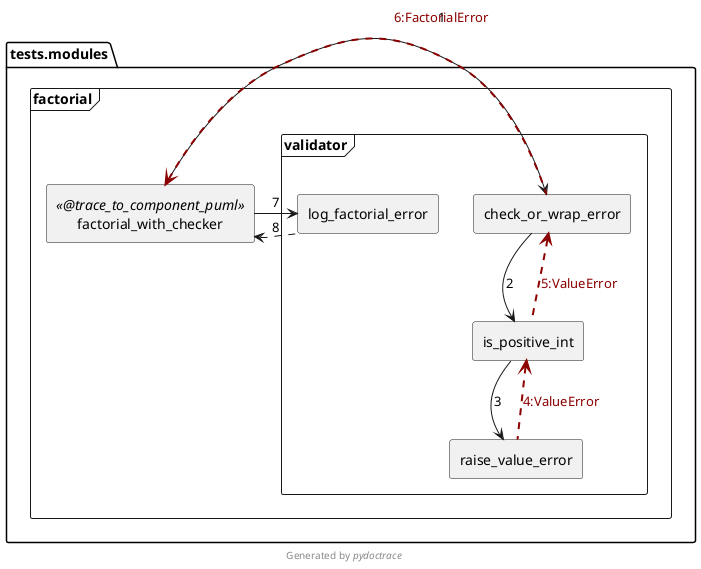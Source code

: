 @startuml tests.modules.factorial.factorial_with_checker-component
skinparam BoxPadding 10
skinparam componentStyle rectangle

package tests.modules {
  frame factorial {
    [tests.modules.factorial.factorial_with_checker] as "factorial_with_checker" << @trace_to_component_puml >>
    frame validator {
      [tests.modules.factorial.validator.check_or_wrap_error] as "check_or_wrap_error"
      [tests.modules.factorial.validator.is_positive_int] as "is_positive_int"
      [tests.modules.factorial.validator.raise_value_error] as "raise_value_error"
      [tests.modules.factorial.validator.log_factorial_error] as "log_factorial_error"
    }
  }
}
[tests.modules.factorial.factorial_with_checker] -> [tests.modules.factorial.validator.check_or_wrap_error] : 1
[tests.modules.factorial.factorial_with_checker] <.[thickness=2] [tests.modules.factorial.validator.check_or_wrap_error] #line:darkred;text:darkred : 6:FactorialError
[tests.modules.factorial.validator.check_or_wrap_error] --> [tests.modules.factorial.validator.is_positive_int] : 2
[tests.modules.factorial.validator.check_or_wrap_error] <..[thickness=2] [tests.modules.factorial.validator.is_positive_int] #line:darkred;text:darkred : 5:ValueError
[tests.modules.factorial.validator.is_positive_int] --> [tests.modules.factorial.validator.raise_value_error] : 3
[tests.modules.factorial.validator.is_positive_int] <..[thickness=2] [tests.modules.factorial.validator.raise_value_error] #line:darkred;text:darkred : 4:ValueError
[tests.modules.factorial.factorial_with_checker] -> [tests.modules.factorial.validator.log_factorial_error] : 7
[tests.modules.factorial.factorial_with_checker] <. [tests.modules.factorial.validator.log_factorial_error] : 8

footer Generated by //pydoctrace//
@enduml
